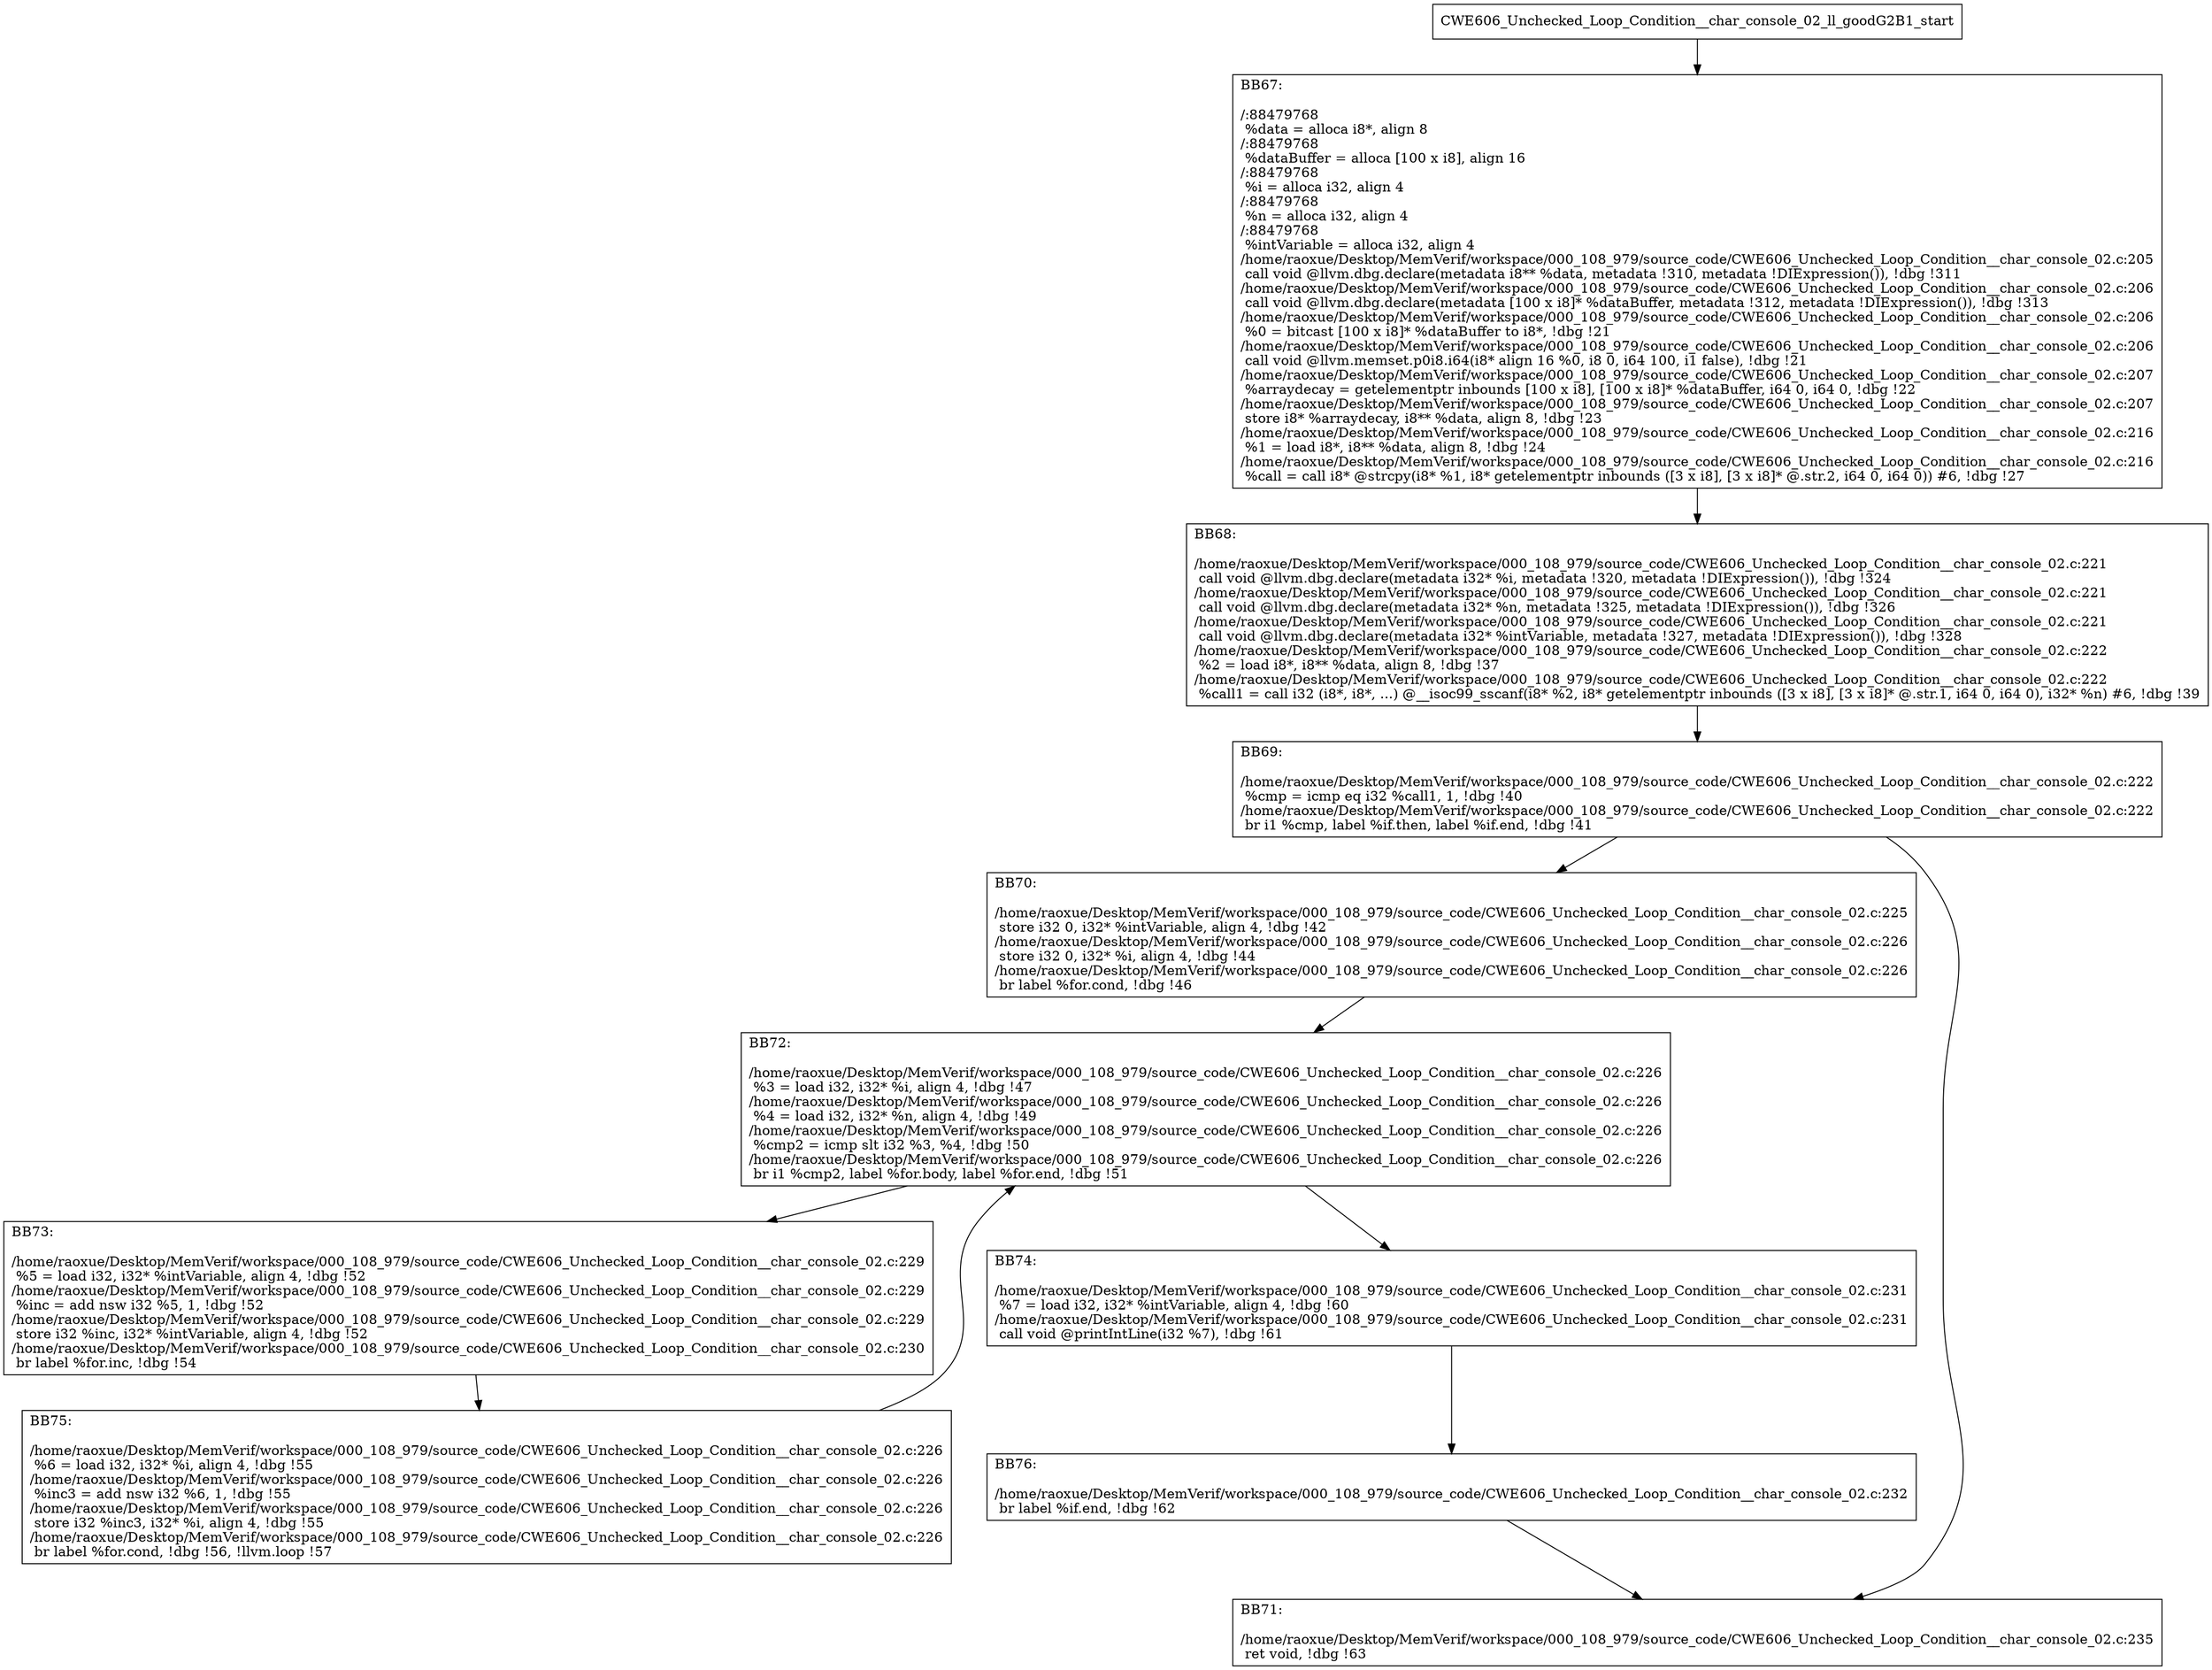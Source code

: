 digraph "CFG for'CWE606_Unchecked_Loop_Condition__char_console_02_ll_goodG2B1' function" {
	BBCWE606_Unchecked_Loop_Condition__char_console_02_ll_goodG2B1_start[shape=record,label="{CWE606_Unchecked_Loop_Condition__char_console_02_ll_goodG2B1_start}"];
	BBCWE606_Unchecked_Loop_Condition__char_console_02_ll_goodG2B1_start-> CWE606_Unchecked_Loop_Condition__char_console_02_ll_goodG2B1BB67;
	CWE606_Unchecked_Loop_Condition__char_console_02_ll_goodG2B1BB67 [shape=record, label="{BB67:\l\l/:88479768\l
  %data = alloca i8*, align 8\l
/:88479768\l
  %dataBuffer = alloca [100 x i8], align 16\l
/:88479768\l
  %i = alloca i32, align 4\l
/:88479768\l
  %n = alloca i32, align 4\l
/:88479768\l
  %intVariable = alloca i32, align 4\l
/home/raoxue/Desktop/MemVerif/workspace/000_108_979/source_code/CWE606_Unchecked_Loop_Condition__char_console_02.c:205\l
  call void @llvm.dbg.declare(metadata i8** %data, metadata !310, metadata !DIExpression()), !dbg !311\l
/home/raoxue/Desktop/MemVerif/workspace/000_108_979/source_code/CWE606_Unchecked_Loop_Condition__char_console_02.c:206\l
  call void @llvm.dbg.declare(metadata [100 x i8]* %dataBuffer, metadata !312, metadata !DIExpression()), !dbg !313\l
/home/raoxue/Desktop/MemVerif/workspace/000_108_979/source_code/CWE606_Unchecked_Loop_Condition__char_console_02.c:206\l
  %0 = bitcast [100 x i8]* %dataBuffer to i8*, !dbg !21\l
/home/raoxue/Desktop/MemVerif/workspace/000_108_979/source_code/CWE606_Unchecked_Loop_Condition__char_console_02.c:206\l
  call void @llvm.memset.p0i8.i64(i8* align 16 %0, i8 0, i64 100, i1 false), !dbg !21\l
/home/raoxue/Desktop/MemVerif/workspace/000_108_979/source_code/CWE606_Unchecked_Loop_Condition__char_console_02.c:207\l
  %arraydecay = getelementptr inbounds [100 x i8], [100 x i8]* %dataBuffer, i64 0, i64 0, !dbg !22\l
/home/raoxue/Desktop/MemVerif/workspace/000_108_979/source_code/CWE606_Unchecked_Loop_Condition__char_console_02.c:207\l
  store i8* %arraydecay, i8** %data, align 8, !dbg !23\l
/home/raoxue/Desktop/MemVerif/workspace/000_108_979/source_code/CWE606_Unchecked_Loop_Condition__char_console_02.c:216\l
  %1 = load i8*, i8** %data, align 8, !dbg !24\l
/home/raoxue/Desktop/MemVerif/workspace/000_108_979/source_code/CWE606_Unchecked_Loop_Condition__char_console_02.c:216\l
  %call = call i8* @strcpy(i8* %1, i8* getelementptr inbounds ([3 x i8], [3 x i8]* @.str.2, i64 0, i64 0)) #6, !dbg !27\l
}"];
	CWE606_Unchecked_Loop_Condition__char_console_02_ll_goodG2B1BB67-> CWE606_Unchecked_Loop_Condition__char_console_02_ll_goodG2B1BB68;
	CWE606_Unchecked_Loop_Condition__char_console_02_ll_goodG2B1BB68 [shape=record, label="{BB68:\l\l/home/raoxue/Desktop/MemVerif/workspace/000_108_979/source_code/CWE606_Unchecked_Loop_Condition__char_console_02.c:221\l
  call void @llvm.dbg.declare(metadata i32* %i, metadata !320, metadata !DIExpression()), !dbg !324\l
/home/raoxue/Desktop/MemVerif/workspace/000_108_979/source_code/CWE606_Unchecked_Loop_Condition__char_console_02.c:221\l
  call void @llvm.dbg.declare(metadata i32* %n, metadata !325, metadata !DIExpression()), !dbg !326\l
/home/raoxue/Desktop/MemVerif/workspace/000_108_979/source_code/CWE606_Unchecked_Loop_Condition__char_console_02.c:221\l
  call void @llvm.dbg.declare(metadata i32* %intVariable, metadata !327, metadata !DIExpression()), !dbg !328\l
/home/raoxue/Desktop/MemVerif/workspace/000_108_979/source_code/CWE606_Unchecked_Loop_Condition__char_console_02.c:222\l
  %2 = load i8*, i8** %data, align 8, !dbg !37\l
/home/raoxue/Desktop/MemVerif/workspace/000_108_979/source_code/CWE606_Unchecked_Loop_Condition__char_console_02.c:222\l
  %call1 = call i32 (i8*, i8*, ...) @__isoc99_sscanf(i8* %2, i8* getelementptr inbounds ([3 x i8], [3 x i8]* @.str.1, i64 0, i64 0), i32* %n) #6, !dbg !39\l
}"];
	CWE606_Unchecked_Loop_Condition__char_console_02_ll_goodG2B1BB68-> CWE606_Unchecked_Loop_Condition__char_console_02_ll_goodG2B1BB69;
	CWE606_Unchecked_Loop_Condition__char_console_02_ll_goodG2B1BB69 [shape=record, label="{BB69:\l\l/home/raoxue/Desktop/MemVerif/workspace/000_108_979/source_code/CWE606_Unchecked_Loop_Condition__char_console_02.c:222\l
  %cmp = icmp eq i32 %call1, 1, !dbg !40\l
/home/raoxue/Desktop/MemVerif/workspace/000_108_979/source_code/CWE606_Unchecked_Loop_Condition__char_console_02.c:222\l
  br i1 %cmp, label %if.then, label %if.end, !dbg !41\l
}"];
	CWE606_Unchecked_Loop_Condition__char_console_02_ll_goodG2B1BB69-> CWE606_Unchecked_Loop_Condition__char_console_02_ll_goodG2B1BB70;
	CWE606_Unchecked_Loop_Condition__char_console_02_ll_goodG2B1BB69-> CWE606_Unchecked_Loop_Condition__char_console_02_ll_goodG2B1BB71;
	CWE606_Unchecked_Loop_Condition__char_console_02_ll_goodG2B1BB70 [shape=record, label="{BB70:\l\l/home/raoxue/Desktop/MemVerif/workspace/000_108_979/source_code/CWE606_Unchecked_Loop_Condition__char_console_02.c:225\l
  store i32 0, i32* %intVariable, align 4, !dbg !42\l
/home/raoxue/Desktop/MemVerif/workspace/000_108_979/source_code/CWE606_Unchecked_Loop_Condition__char_console_02.c:226\l
  store i32 0, i32* %i, align 4, !dbg !44\l
/home/raoxue/Desktop/MemVerif/workspace/000_108_979/source_code/CWE606_Unchecked_Loop_Condition__char_console_02.c:226\l
  br label %for.cond, !dbg !46\l
}"];
	CWE606_Unchecked_Loop_Condition__char_console_02_ll_goodG2B1BB70-> CWE606_Unchecked_Loop_Condition__char_console_02_ll_goodG2B1BB72;
	CWE606_Unchecked_Loop_Condition__char_console_02_ll_goodG2B1BB72 [shape=record, label="{BB72:\l\l/home/raoxue/Desktop/MemVerif/workspace/000_108_979/source_code/CWE606_Unchecked_Loop_Condition__char_console_02.c:226\l
  %3 = load i32, i32* %i, align 4, !dbg !47\l
/home/raoxue/Desktop/MemVerif/workspace/000_108_979/source_code/CWE606_Unchecked_Loop_Condition__char_console_02.c:226\l
  %4 = load i32, i32* %n, align 4, !dbg !49\l
/home/raoxue/Desktop/MemVerif/workspace/000_108_979/source_code/CWE606_Unchecked_Loop_Condition__char_console_02.c:226\l
  %cmp2 = icmp slt i32 %3, %4, !dbg !50\l
/home/raoxue/Desktop/MemVerif/workspace/000_108_979/source_code/CWE606_Unchecked_Loop_Condition__char_console_02.c:226\l
  br i1 %cmp2, label %for.body, label %for.end, !dbg !51\l
}"];
	CWE606_Unchecked_Loop_Condition__char_console_02_ll_goodG2B1BB72-> CWE606_Unchecked_Loop_Condition__char_console_02_ll_goodG2B1BB73;
	CWE606_Unchecked_Loop_Condition__char_console_02_ll_goodG2B1BB72-> CWE606_Unchecked_Loop_Condition__char_console_02_ll_goodG2B1BB74;
	CWE606_Unchecked_Loop_Condition__char_console_02_ll_goodG2B1BB73 [shape=record, label="{BB73:\l\l/home/raoxue/Desktop/MemVerif/workspace/000_108_979/source_code/CWE606_Unchecked_Loop_Condition__char_console_02.c:229\l
  %5 = load i32, i32* %intVariable, align 4, !dbg !52\l
/home/raoxue/Desktop/MemVerif/workspace/000_108_979/source_code/CWE606_Unchecked_Loop_Condition__char_console_02.c:229\l
  %inc = add nsw i32 %5, 1, !dbg !52\l
/home/raoxue/Desktop/MemVerif/workspace/000_108_979/source_code/CWE606_Unchecked_Loop_Condition__char_console_02.c:229\l
  store i32 %inc, i32* %intVariable, align 4, !dbg !52\l
/home/raoxue/Desktop/MemVerif/workspace/000_108_979/source_code/CWE606_Unchecked_Loop_Condition__char_console_02.c:230\l
  br label %for.inc, !dbg !54\l
}"];
	CWE606_Unchecked_Loop_Condition__char_console_02_ll_goodG2B1BB73-> CWE606_Unchecked_Loop_Condition__char_console_02_ll_goodG2B1BB75;
	CWE606_Unchecked_Loop_Condition__char_console_02_ll_goodG2B1BB75 [shape=record, label="{BB75:\l\l/home/raoxue/Desktop/MemVerif/workspace/000_108_979/source_code/CWE606_Unchecked_Loop_Condition__char_console_02.c:226\l
  %6 = load i32, i32* %i, align 4, !dbg !55\l
/home/raoxue/Desktop/MemVerif/workspace/000_108_979/source_code/CWE606_Unchecked_Loop_Condition__char_console_02.c:226\l
  %inc3 = add nsw i32 %6, 1, !dbg !55\l
/home/raoxue/Desktop/MemVerif/workspace/000_108_979/source_code/CWE606_Unchecked_Loop_Condition__char_console_02.c:226\l
  store i32 %inc3, i32* %i, align 4, !dbg !55\l
/home/raoxue/Desktop/MemVerif/workspace/000_108_979/source_code/CWE606_Unchecked_Loop_Condition__char_console_02.c:226\l
  br label %for.cond, !dbg !56, !llvm.loop !57\l
}"];
	CWE606_Unchecked_Loop_Condition__char_console_02_ll_goodG2B1BB75-> CWE606_Unchecked_Loop_Condition__char_console_02_ll_goodG2B1BB72;
	CWE606_Unchecked_Loop_Condition__char_console_02_ll_goodG2B1BB74 [shape=record, label="{BB74:\l\l/home/raoxue/Desktop/MemVerif/workspace/000_108_979/source_code/CWE606_Unchecked_Loop_Condition__char_console_02.c:231\l
  %7 = load i32, i32* %intVariable, align 4, !dbg !60\l
/home/raoxue/Desktop/MemVerif/workspace/000_108_979/source_code/CWE606_Unchecked_Loop_Condition__char_console_02.c:231\l
  call void @printIntLine(i32 %7), !dbg !61\l
}"];
	CWE606_Unchecked_Loop_Condition__char_console_02_ll_goodG2B1BB74-> CWE606_Unchecked_Loop_Condition__char_console_02_ll_goodG2B1BB76;
	CWE606_Unchecked_Loop_Condition__char_console_02_ll_goodG2B1BB76 [shape=record, label="{BB76:\l\l/home/raoxue/Desktop/MemVerif/workspace/000_108_979/source_code/CWE606_Unchecked_Loop_Condition__char_console_02.c:232\l
  br label %if.end, !dbg !62\l
}"];
	CWE606_Unchecked_Loop_Condition__char_console_02_ll_goodG2B1BB76-> CWE606_Unchecked_Loop_Condition__char_console_02_ll_goodG2B1BB71;
	CWE606_Unchecked_Loop_Condition__char_console_02_ll_goodG2B1BB71 [shape=record, label="{BB71:\l\l/home/raoxue/Desktop/MemVerif/workspace/000_108_979/source_code/CWE606_Unchecked_Loop_Condition__char_console_02.c:235\l
  ret void, !dbg !63\l
}"];
}
